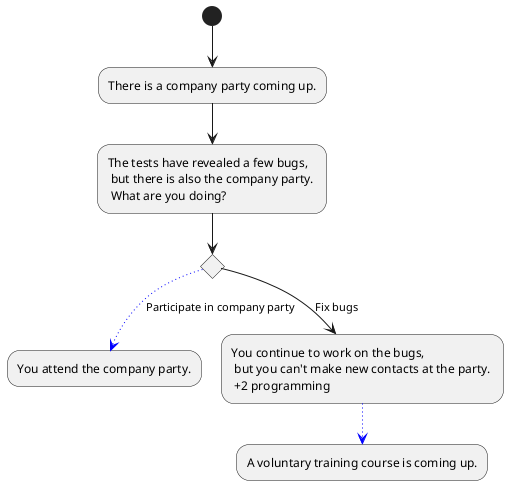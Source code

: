 @startuml
(*) --> "There is a company party coming up."
--> "The tests have revealed a few bugs, \n but there is also the company party. \n What are you doing?"
if " " then 
-[#blue,dotted]-> [Participate in company party] "You attend the company party."

else 
--> [Fix bugs] "You continue to work on the bugs, \n but you can't make new contacts at the party. \n +2 programming"
-[#blue,dotted]-> "A voluntary training course is coming up."


@enduml
